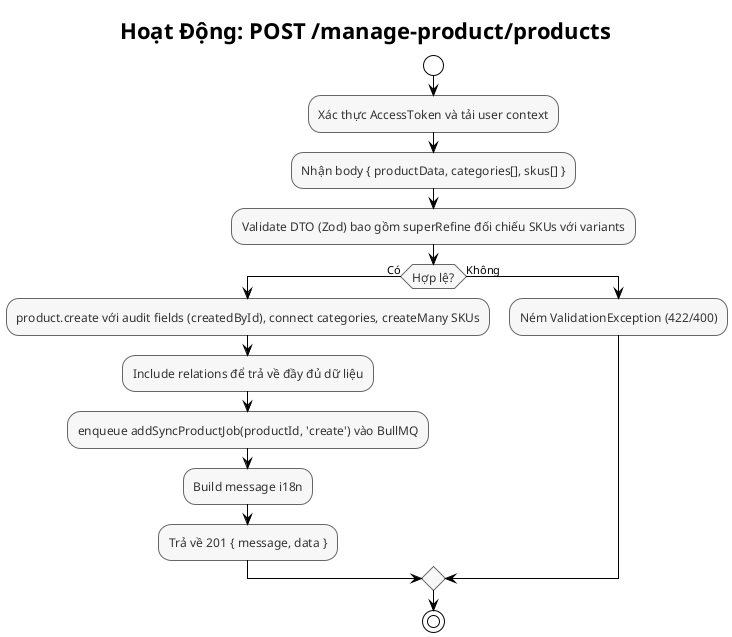 @startuml Manage Product Create Activity
!theme plain
skinparam backgroundColor #FFFFFF
skinparam activityFontSize 12
skinparam activityFontColor #333333
skinparam activityBorderColor #666666
skinparam activityBackgroundColor #F7F7F7

title Hoạt Động: POST /manage-product/products

start
:Xác thực AccessToken và tải user context;
:Nhận body { productData, categories[], skus[] };
:Validate DTO (Zod) bao gồm superRefine đối chiếu SKUs với variants;
if (Hợp lệ?) then (Có)
  :product.create với audit fields (createdById), connect categories, createMany SKUs;
  :Include relations để trả về đầy đủ dữ liệu;
  :enqueue addSyncProductJob(productId, 'create') vào BullMQ;
  :Build message i18n;
  :Trả về 201 { message, data };
else (Không)
  :Ném ValidationException (422/400);
endif
stop

@enduml


